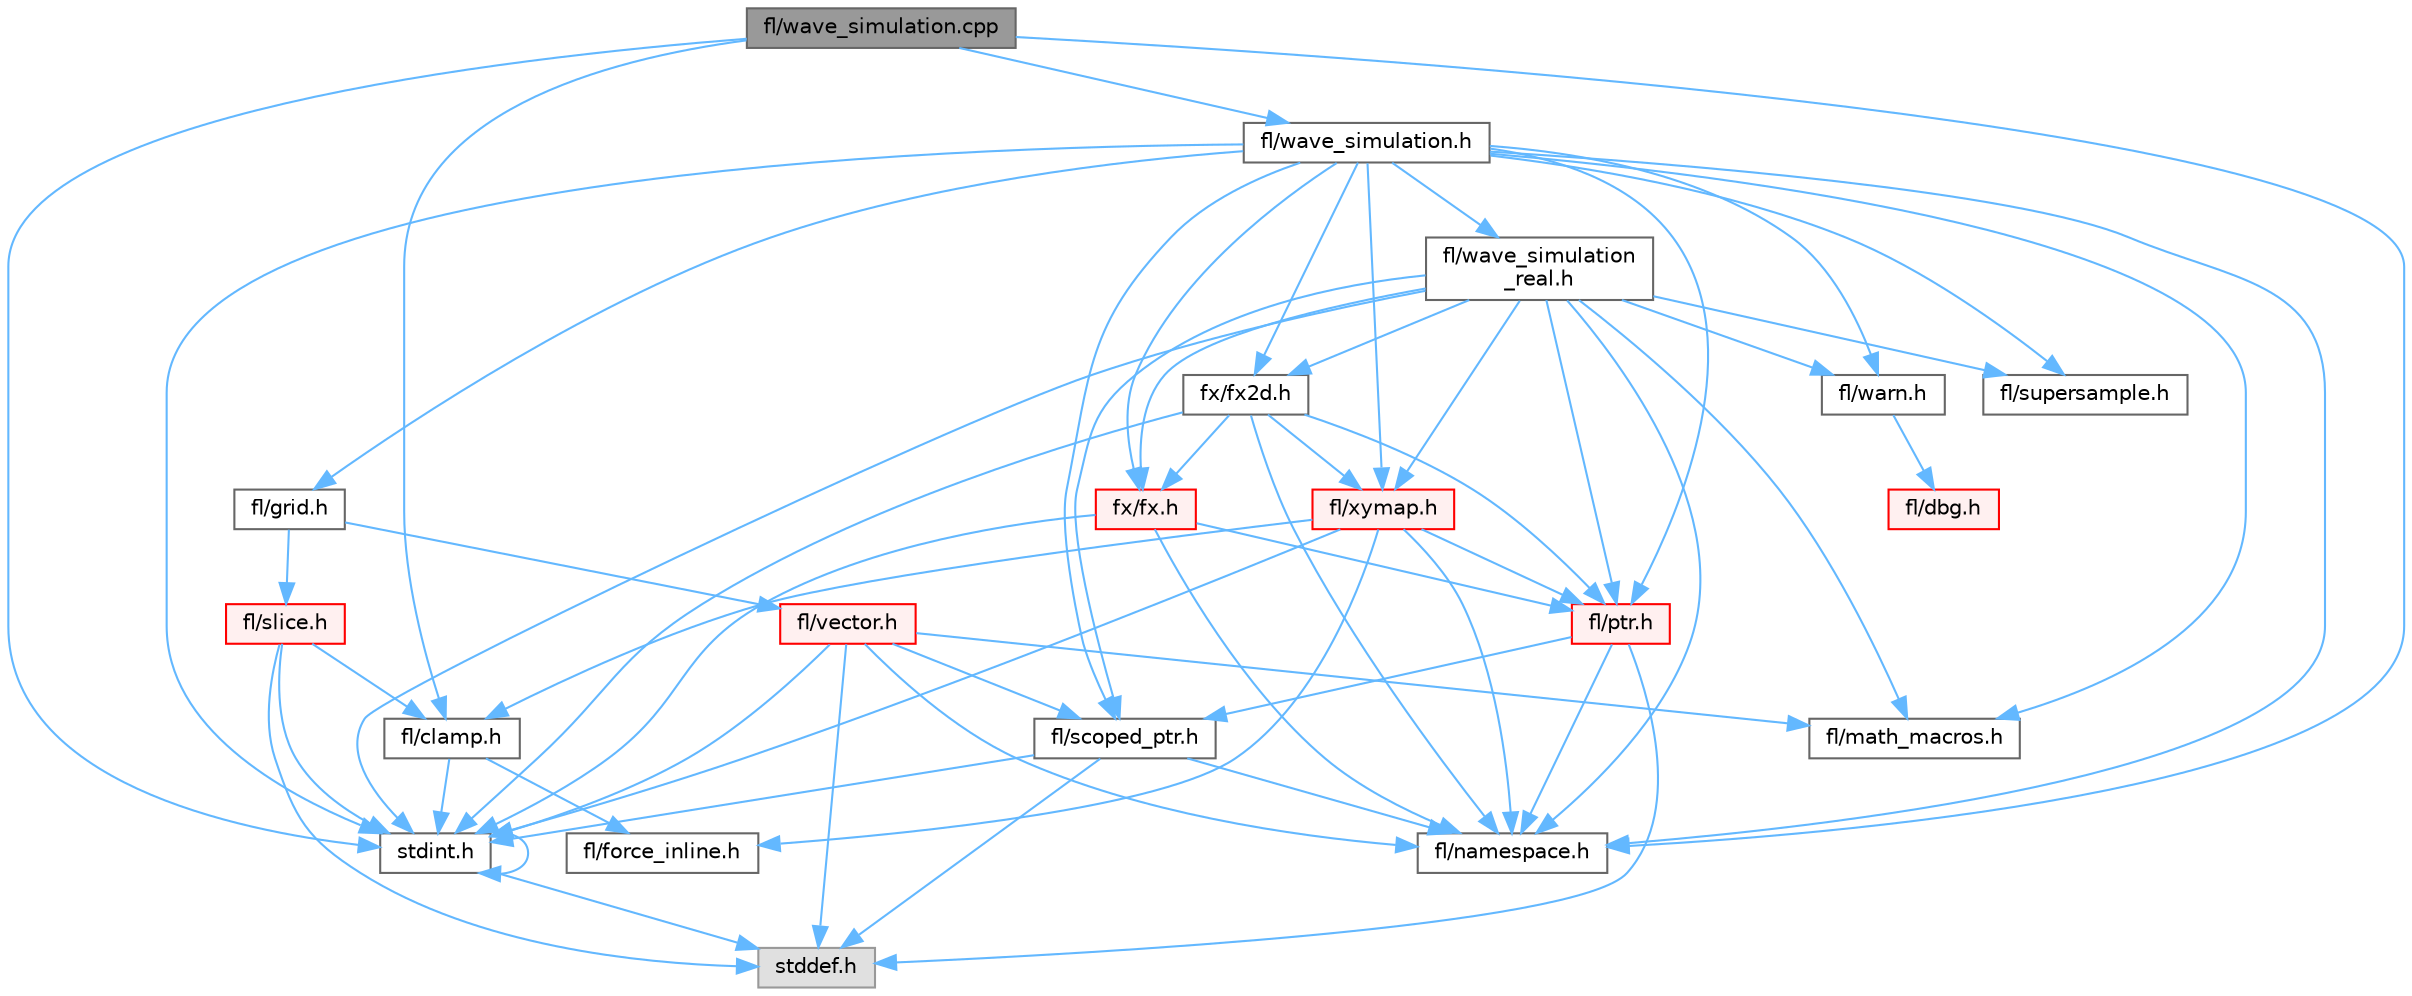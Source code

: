 digraph "fl/wave_simulation.cpp"
{
 // INTERACTIVE_SVG=YES
 // LATEX_PDF_SIZE
  bgcolor="transparent";
  edge [fontname=Helvetica,fontsize=10,labelfontname=Helvetica,labelfontsize=10];
  node [fontname=Helvetica,fontsize=10,shape=box,height=0.2,width=0.4];
  Node1 [id="Node000001",label="fl/wave_simulation.cpp",height=0.2,width=0.4,color="gray40", fillcolor="grey60", style="filled", fontcolor="black",tooltip=" "];
  Node1 -> Node2 [id="edge1_Node000001_Node000002",color="steelblue1",style="solid",tooltip=" "];
  Node2 [id="Node000002",label="stdint.h",height=0.2,width=0.4,color="grey40", fillcolor="white", style="filled",URL="$df/dd8/stdint_8h.html",tooltip=" "];
  Node2 -> Node3 [id="edge2_Node000002_Node000003",color="steelblue1",style="solid",tooltip=" "];
  Node3 [id="Node000003",label="stddef.h",height=0.2,width=0.4,color="grey60", fillcolor="#E0E0E0", style="filled",tooltip=" "];
  Node2 -> Node2 [id="edge3_Node000002_Node000002",color="steelblue1",style="solid",tooltip=" "];
  Node1 -> Node4 [id="edge4_Node000001_Node000004",color="steelblue1",style="solid",tooltip=" "];
  Node4 [id="Node000004",label="fl/clamp.h",height=0.2,width=0.4,color="grey40", fillcolor="white", style="filled",URL="$d6/dd3/clamp_8h.html",tooltip=" "];
  Node4 -> Node2 [id="edge5_Node000004_Node000002",color="steelblue1",style="solid",tooltip=" "];
  Node4 -> Node5 [id="edge6_Node000004_Node000005",color="steelblue1",style="solid",tooltip=" "];
  Node5 [id="Node000005",label="fl/force_inline.h",height=0.2,width=0.4,color="grey40", fillcolor="white", style="filled",URL="$d4/d64/force__inline_8h.html",tooltip=" "];
  Node1 -> Node6 [id="edge7_Node000001_Node000006",color="steelblue1",style="solid",tooltip=" "];
  Node6 [id="Node000006",label="fl/namespace.h",height=0.2,width=0.4,color="grey40", fillcolor="white", style="filled",URL="$df/d2a/namespace_8h.html",tooltip="Implements the FastLED namespace macros."];
  Node1 -> Node7 [id="edge8_Node000001_Node000007",color="steelblue1",style="solid",tooltip=" "];
  Node7 [id="Node000007",label="fl/wave_simulation.h",height=0.2,width=0.4,color="grey40", fillcolor="white", style="filled",URL="$dc/d36/wave__simulation_8h.html",tooltip=" "];
  Node7 -> Node2 [id="edge9_Node000007_Node000002",color="steelblue1",style="solid",tooltip=" "];
  Node7 -> Node8 [id="edge10_Node000007_Node000008",color="steelblue1",style="solid",tooltip=" "];
  Node8 [id="Node000008",label="fl/math_macros.h",height=0.2,width=0.4,color="grey40", fillcolor="white", style="filled",URL="$d8/db8/math__macros_8h.html",tooltip=" "];
  Node7 -> Node6 [id="edge11_Node000007_Node000006",color="steelblue1",style="solid",tooltip=" "];
  Node7 -> Node9 [id="edge12_Node000007_Node000009",color="steelblue1",style="solid",tooltip=" "];
  Node9 [id="Node000009",label="fl/scoped_ptr.h",height=0.2,width=0.4,color="grey40", fillcolor="white", style="filled",URL="$d0/d44/scoped__ptr_8h.html",tooltip=" "];
  Node9 -> Node3 [id="edge13_Node000009_Node000003",color="steelblue1",style="solid",tooltip=" "];
  Node9 -> Node2 [id="edge14_Node000009_Node000002",color="steelblue1",style="solid",tooltip=" "];
  Node9 -> Node6 [id="edge15_Node000009_Node000006",color="steelblue1",style="solid",tooltip=" "];
  Node7 -> Node10 [id="edge16_Node000007_Node000010",color="steelblue1",style="solid",tooltip=" "];
  Node10 [id="Node000010",label="fl/warn.h",height=0.2,width=0.4,color="grey40", fillcolor="white", style="filled",URL="$de/d77/warn_8h.html",tooltip=" "];
  Node10 -> Node11 [id="edge17_Node000010_Node000011",color="steelblue1",style="solid",tooltip=" "];
  Node11 [id="Node000011",label="fl/dbg.h",height=0.2,width=0.4,color="red", fillcolor="#FFF0F0", style="filled",URL="$d6/d01/dbg_8h.html",tooltip=" "];
  Node7 -> Node29 [id="edge18_Node000007_Node000029",color="steelblue1",style="solid",tooltip=" "];
  Node29 [id="Node000029",label="fl/wave_simulation\l_real.h",height=0.2,width=0.4,color="grey40", fillcolor="white", style="filled",URL="$dd/d8e/wave__simulation__real_8h.html",tooltip=" "];
  Node29 -> Node2 [id="edge19_Node000029_Node000002",color="steelblue1",style="solid",tooltip=" "];
  Node29 -> Node8 [id="edge20_Node000029_Node000008",color="steelblue1",style="solid",tooltip=" "];
  Node29 -> Node6 [id="edge21_Node000029_Node000006",color="steelblue1",style="solid",tooltip=" "];
  Node29 -> Node9 [id="edge22_Node000029_Node000009",color="steelblue1",style="solid",tooltip=" "];
  Node29 -> Node10 [id="edge23_Node000029_Node000010",color="steelblue1",style="solid",tooltip=" "];
  Node29 -> Node24 [id="edge24_Node000029_Node000024",color="steelblue1",style="solid",tooltip=" "];
  Node24 [id="Node000024",label="fl/ptr.h",height=0.2,width=0.4,color="red", fillcolor="#FFF0F0", style="filled",URL="$dd/d98/ptr_8h.html",tooltip=" "];
  Node24 -> Node3 [id="edge25_Node000024_Node000003",color="steelblue1",style="solid",tooltip=" "];
  Node24 -> Node6 [id="edge26_Node000024_Node000006",color="steelblue1",style="solid",tooltip=" "];
  Node24 -> Node9 [id="edge27_Node000024_Node000009",color="steelblue1",style="solid",tooltip=" "];
  Node29 -> Node30 [id="edge28_Node000029_Node000030",color="steelblue1",style="solid",tooltip=" "];
  Node30 [id="Node000030",label="fl/supersample.h",height=0.2,width=0.4,color="grey40", fillcolor="white", style="filled",URL="$d2/dce/supersample_8h.html",tooltip=" "];
  Node29 -> Node31 [id="edge29_Node000029_Node000031",color="steelblue1",style="solid",tooltip=" "];
  Node31 [id="Node000031",label="fl/xymap.h",height=0.2,width=0.4,color="red", fillcolor="#FFF0F0", style="filled",URL="$da/d61/xymap_8h.html",tooltip=" "];
  Node31 -> Node2 [id="edge30_Node000031_Node000002",color="steelblue1",style="solid",tooltip=" "];
  Node31 -> Node4 [id="edge31_Node000031_Node000004",color="steelblue1",style="solid",tooltip=" "];
  Node31 -> Node5 [id="edge32_Node000031_Node000005",color="steelblue1",style="solid",tooltip=" "];
  Node31 -> Node6 [id="edge33_Node000031_Node000006",color="steelblue1",style="solid",tooltip=" "];
  Node31 -> Node24 [id="edge34_Node000031_Node000024",color="steelblue1",style="solid",tooltip=" "];
  Node29 -> Node35 [id="edge35_Node000029_Node000035",color="steelblue1",style="solid",tooltip=" "];
  Node35 [id="Node000035",label="fx/fx.h",height=0.2,width=0.4,color="red", fillcolor="#FFF0F0", style="filled",URL="$df/d44/src_2fx_2fx_8h.html",tooltip=" "];
  Node35 -> Node2 [id="edge36_Node000035_Node000002",color="steelblue1",style="solid",tooltip=" "];
  Node35 -> Node6 [id="edge37_Node000035_Node000006",color="steelblue1",style="solid",tooltip=" "];
  Node35 -> Node24 [id="edge38_Node000035_Node000024",color="steelblue1",style="solid",tooltip=" "];
  Node29 -> Node39 [id="edge39_Node000029_Node000039",color="steelblue1",style="solid",tooltip=" "];
  Node39 [id="Node000039",label="fx/fx2d.h",height=0.2,width=0.4,color="grey40", fillcolor="white", style="filled",URL="$d9/d43/fx2d_8h.html",tooltip=" "];
  Node39 -> Node2 [id="edge40_Node000039_Node000002",color="steelblue1",style="solid",tooltip=" "];
  Node39 -> Node6 [id="edge41_Node000039_Node000006",color="steelblue1",style="solid",tooltip=" "];
  Node39 -> Node24 [id="edge42_Node000039_Node000024",color="steelblue1",style="solid",tooltip=" "];
  Node39 -> Node31 [id="edge43_Node000039_Node000031",color="steelblue1",style="solid",tooltip=" "];
  Node39 -> Node35 [id="edge44_Node000039_Node000035",color="steelblue1",style="solid",tooltip=" "];
  Node7 -> Node40 [id="edge45_Node000007_Node000040",color="steelblue1",style="solid",tooltip=" "];
  Node40 [id="Node000040",label="fl/grid.h",height=0.2,width=0.4,color="grey40", fillcolor="white", style="filled",URL="$da/d15/grid_8h.html",tooltip=" "];
  Node40 -> Node41 [id="edge46_Node000040_Node000041",color="steelblue1",style="solid",tooltip=" "];
  Node41 [id="Node000041",label="fl/slice.h",height=0.2,width=0.4,color="red", fillcolor="#FFF0F0", style="filled",URL="$d0/d48/slice_8h.html",tooltip=" "];
  Node41 -> Node3 [id="edge47_Node000041_Node000003",color="steelblue1",style="solid",tooltip=" "];
  Node41 -> Node2 [id="edge48_Node000041_Node000002",color="steelblue1",style="solid",tooltip=" "];
  Node41 -> Node4 [id="edge49_Node000041_Node000004",color="steelblue1",style="solid",tooltip=" "];
  Node40 -> Node25 [id="edge50_Node000040_Node000025",color="steelblue1",style="solid",tooltip=" "];
  Node25 [id="Node000025",label="fl/vector.h",height=0.2,width=0.4,color="red", fillcolor="#FFF0F0", style="filled",URL="$d6/d68/vector_8h.html",tooltip=" "];
  Node25 -> Node3 [id="edge51_Node000025_Node000003",color="steelblue1",style="solid",tooltip=" "];
  Node25 -> Node2 [id="edge52_Node000025_Node000002",color="steelblue1",style="solid",tooltip=" "];
  Node25 -> Node8 [id="edge53_Node000025_Node000008",color="steelblue1",style="solid",tooltip=" "];
  Node25 -> Node6 [id="edge54_Node000025_Node000006",color="steelblue1",style="solid",tooltip=" "];
  Node25 -> Node9 [id="edge55_Node000025_Node000009",color="steelblue1",style="solid",tooltip=" "];
  Node7 -> Node24 [id="edge56_Node000007_Node000024",color="steelblue1",style="solid",tooltip=" "];
  Node7 -> Node30 [id="edge57_Node000007_Node000030",color="steelblue1",style="solid",tooltip=" "];
  Node7 -> Node31 [id="edge58_Node000007_Node000031",color="steelblue1",style="solid",tooltip=" "];
  Node7 -> Node35 [id="edge59_Node000007_Node000035",color="steelblue1",style="solid",tooltip=" "];
  Node7 -> Node39 [id="edge60_Node000007_Node000039",color="steelblue1",style="solid",tooltip=" "];
}
